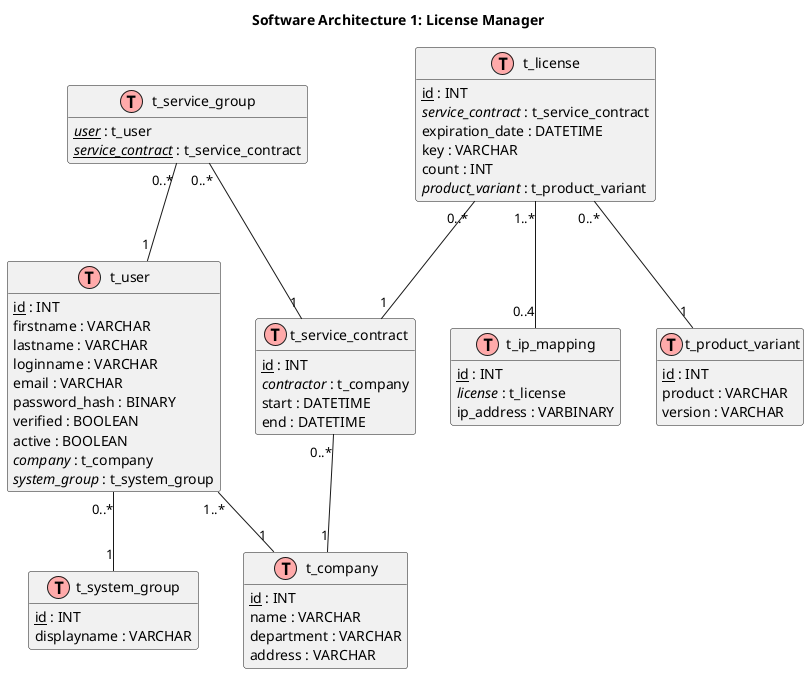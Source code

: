 @startuml db
!define table(x) class x << (T,#FFAAAA) >>
!define primary_key(x) <u>x</u>
!define foreign_key(x) <i>x</i>
hide methods
hide stereotypes

title Software Architecture 1: License Manager

table(t_user) {
  primary_key(id) : INT
  firstname : VARCHAR
  lastname : VARCHAR
  loginname : VARCHAR
  email : VARCHAR
  password_hash : BINARY
  verified : BOOLEAN
  active : BOOLEAN
  foreign_key(company) : t_company
  foreign_key(system_group) : t_system_group
}

table(t_system_group) {
  primary_key(id) : INT
  displayname : VARCHAR
}

table(t_company) {
  primary_key(id) : INT
  name : VARCHAR
  department : VARCHAR
  address : VARCHAR
}

table(t_service_contract) {
  primary_key(id) : INT
  foreign_key(contractor) : t_company
  start : DATETIME
  end : DATETIME
}

table(t_service_group) {
  primary_key(foreign_key(user)) : t_user
  primary_key(foreign_key(service_contract)) : t_service_contract
}

table(t_license) {
  primary_key(id) : INT
  foreign_key(service_contract) : t_service_contract
  expiration_date : DATETIME
  key : VARCHAR
  count : INT
  foreign_key(product_variant) : t_product_variant
}

table(t_ip_mapping) {
  primary_key(id) : INT
  foreign_key(license) : t_license
  ip_address : VARBINARY
}

table(t_product_variant) {
  primary_key(id) : INT
  product : VARCHAR
  version : VARCHAR
}

t_user "0..*" -- "1" t_system_group
t_user "1..*" -- "1" t_company
t_service_contract "0..*" -- "1" t_company
t_service_group "0..*" -- "1" t_user
t_service_group "0..*" -- "1" t_service_contract
t_license "1..*" -- "0..4" t_ip_mapping
t_license "0..*" -- "1" t_service_contract
t_license "0..*" -- "1" t_product_variant

@enduml
